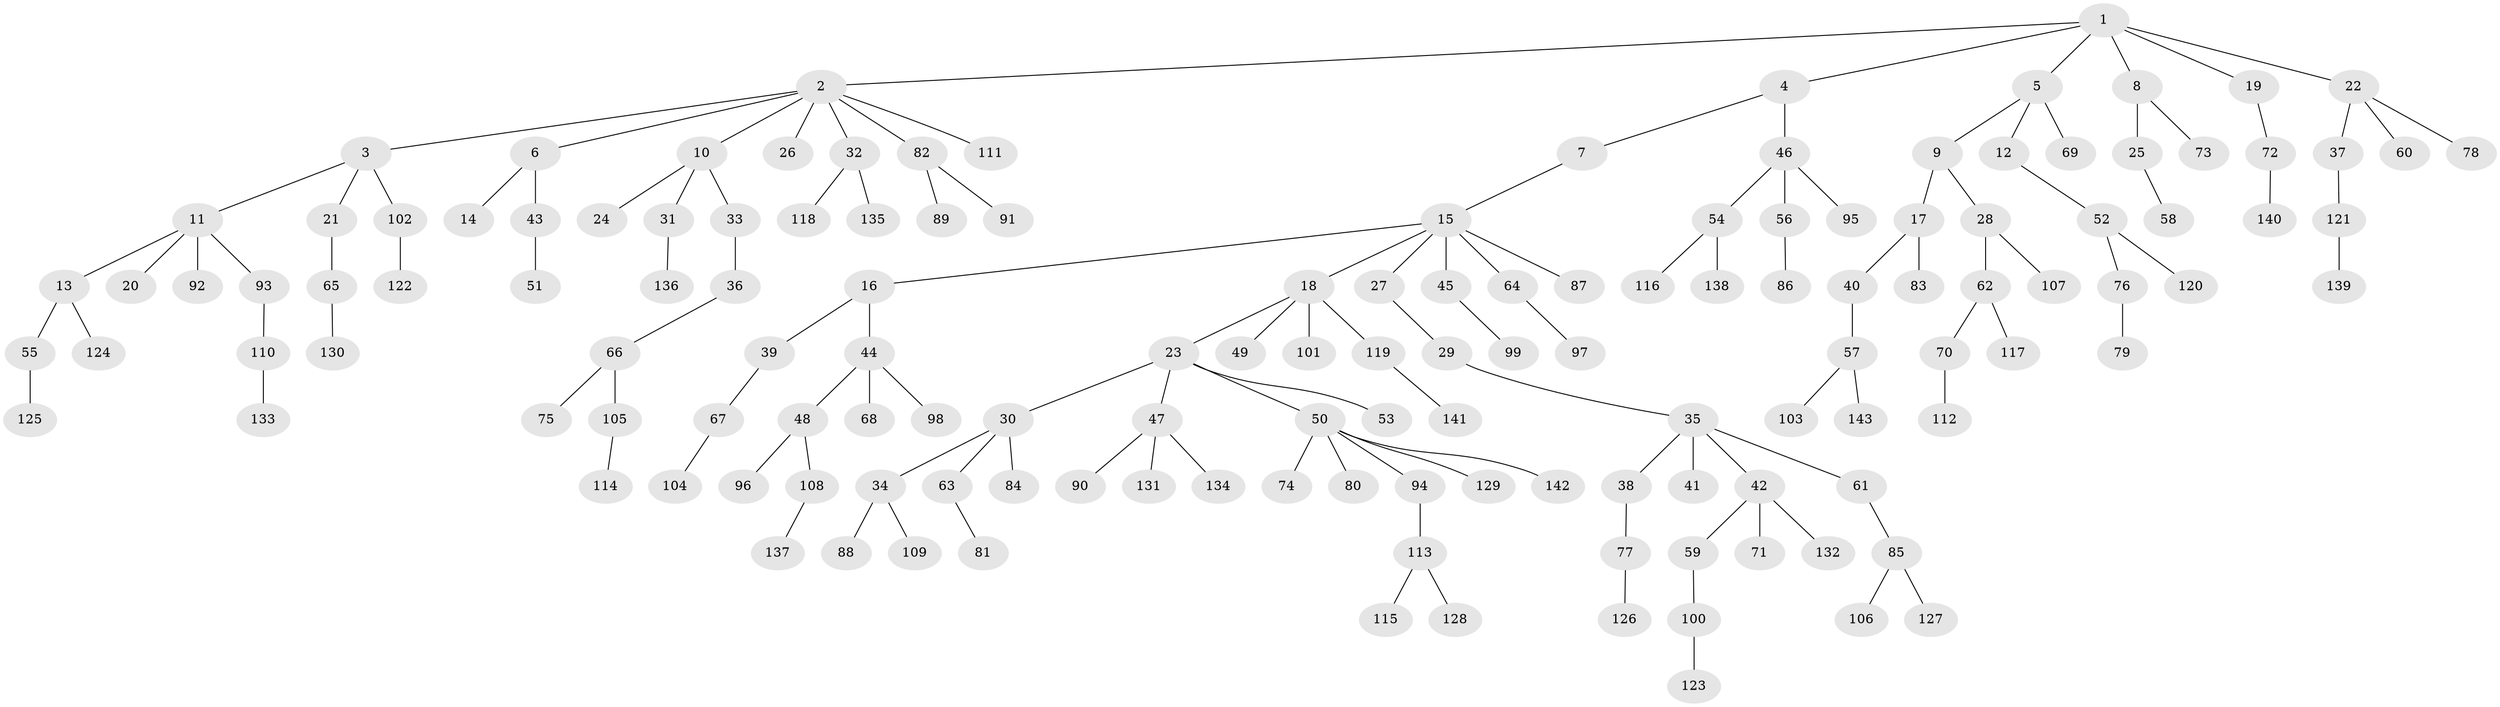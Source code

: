 // Generated by graph-tools (version 1.1) at 2025/53/03/09/25 04:53:37]
// undirected, 143 vertices, 142 edges
graph export_dot {
graph [start="1"]
  node [color=gray90,style=filled];
  1;
  2;
  3;
  4;
  5;
  6;
  7;
  8;
  9;
  10;
  11;
  12;
  13;
  14;
  15;
  16;
  17;
  18;
  19;
  20;
  21;
  22;
  23;
  24;
  25;
  26;
  27;
  28;
  29;
  30;
  31;
  32;
  33;
  34;
  35;
  36;
  37;
  38;
  39;
  40;
  41;
  42;
  43;
  44;
  45;
  46;
  47;
  48;
  49;
  50;
  51;
  52;
  53;
  54;
  55;
  56;
  57;
  58;
  59;
  60;
  61;
  62;
  63;
  64;
  65;
  66;
  67;
  68;
  69;
  70;
  71;
  72;
  73;
  74;
  75;
  76;
  77;
  78;
  79;
  80;
  81;
  82;
  83;
  84;
  85;
  86;
  87;
  88;
  89;
  90;
  91;
  92;
  93;
  94;
  95;
  96;
  97;
  98;
  99;
  100;
  101;
  102;
  103;
  104;
  105;
  106;
  107;
  108;
  109;
  110;
  111;
  112;
  113;
  114;
  115;
  116;
  117;
  118;
  119;
  120;
  121;
  122;
  123;
  124;
  125;
  126;
  127;
  128;
  129;
  130;
  131;
  132;
  133;
  134;
  135;
  136;
  137;
  138;
  139;
  140;
  141;
  142;
  143;
  1 -- 2;
  1 -- 4;
  1 -- 5;
  1 -- 8;
  1 -- 19;
  1 -- 22;
  2 -- 3;
  2 -- 6;
  2 -- 10;
  2 -- 26;
  2 -- 32;
  2 -- 82;
  2 -- 111;
  3 -- 11;
  3 -- 21;
  3 -- 102;
  4 -- 7;
  4 -- 46;
  5 -- 9;
  5 -- 12;
  5 -- 69;
  6 -- 14;
  6 -- 43;
  7 -- 15;
  8 -- 25;
  8 -- 73;
  9 -- 17;
  9 -- 28;
  10 -- 24;
  10 -- 31;
  10 -- 33;
  11 -- 13;
  11 -- 20;
  11 -- 92;
  11 -- 93;
  12 -- 52;
  13 -- 55;
  13 -- 124;
  15 -- 16;
  15 -- 18;
  15 -- 27;
  15 -- 45;
  15 -- 64;
  15 -- 87;
  16 -- 39;
  16 -- 44;
  17 -- 40;
  17 -- 83;
  18 -- 23;
  18 -- 49;
  18 -- 101;
  18 -- 119;
  19 -- 72;
  21 -- 65;
  22 -- 37;
  22 -- 60;
  22 -- 78;
  23 -- 30;
  23 -- 47;
  23 -- 50;
  23 -- 53;
  25 -- 58;
  27 -- 29;
  28 -- 62;
  28 -- 107;
  29 -- 35;
  30 -- 34;
  30 -- 63;
  30 -- 84;
  31 -- 136;
  32 -- 118;
  32 -- 135;
  33 -- 36;
  34 -- 88;
  34 -- 109;
  35 -- 38;
  35 -- 41;
  35 -- 42;
  35 -- 61;
  36 -- 66;
  37 -- 121;
  38 -- 77;
  39 -- 67;
  40 -- 57;
  42 -- 59;
  42 -- 71;
  42 -- 132;
  43 -- 51;
  44 -- 48;
  44 -- 68;
  44 -- 98;
  45 -- 99;
  46 -- 54;
  46 -- 56;
  46 -- 95;
  47 -- 90;
  47 -- 131;
  47 -- 134;
  48 -- 96;
  48 -- 108;
  50 -- 74;
  50 -- 80;
  50 -- 94;
  50 -- 129;
  50 -- 142;
  52 -- 76;
  52 -- 120;
  54 -- 116;
  54 -- 138;
  55 -- 125;
  56 -- 86;
  57 -- 103;
  57 -- 143;
  59 -- 100;
  61 -- 85;
  62 -- 70;
  62 -- 117;
  63 -- 81;
  64 -- 97;
  65 -- 130;
  66 -- 75;
  66 -- 105;
  67 -- 104;
  70 -- 112;
  72 -- 140;
  76 -- 79;
  77 -- 126;
  82 -- 89;
  82 -- 91;
  85 -- 106;
  85 -- 127;
  93 -- 110;
  94 -- 113;
  100 -- 123;
  102 -- 122;
  105 -- 114;
  108 -- 137;
  110 -- 133;
  113 -- 115;
  113 -- 128;
  119 -- 141;
  121 -- 139;
}
